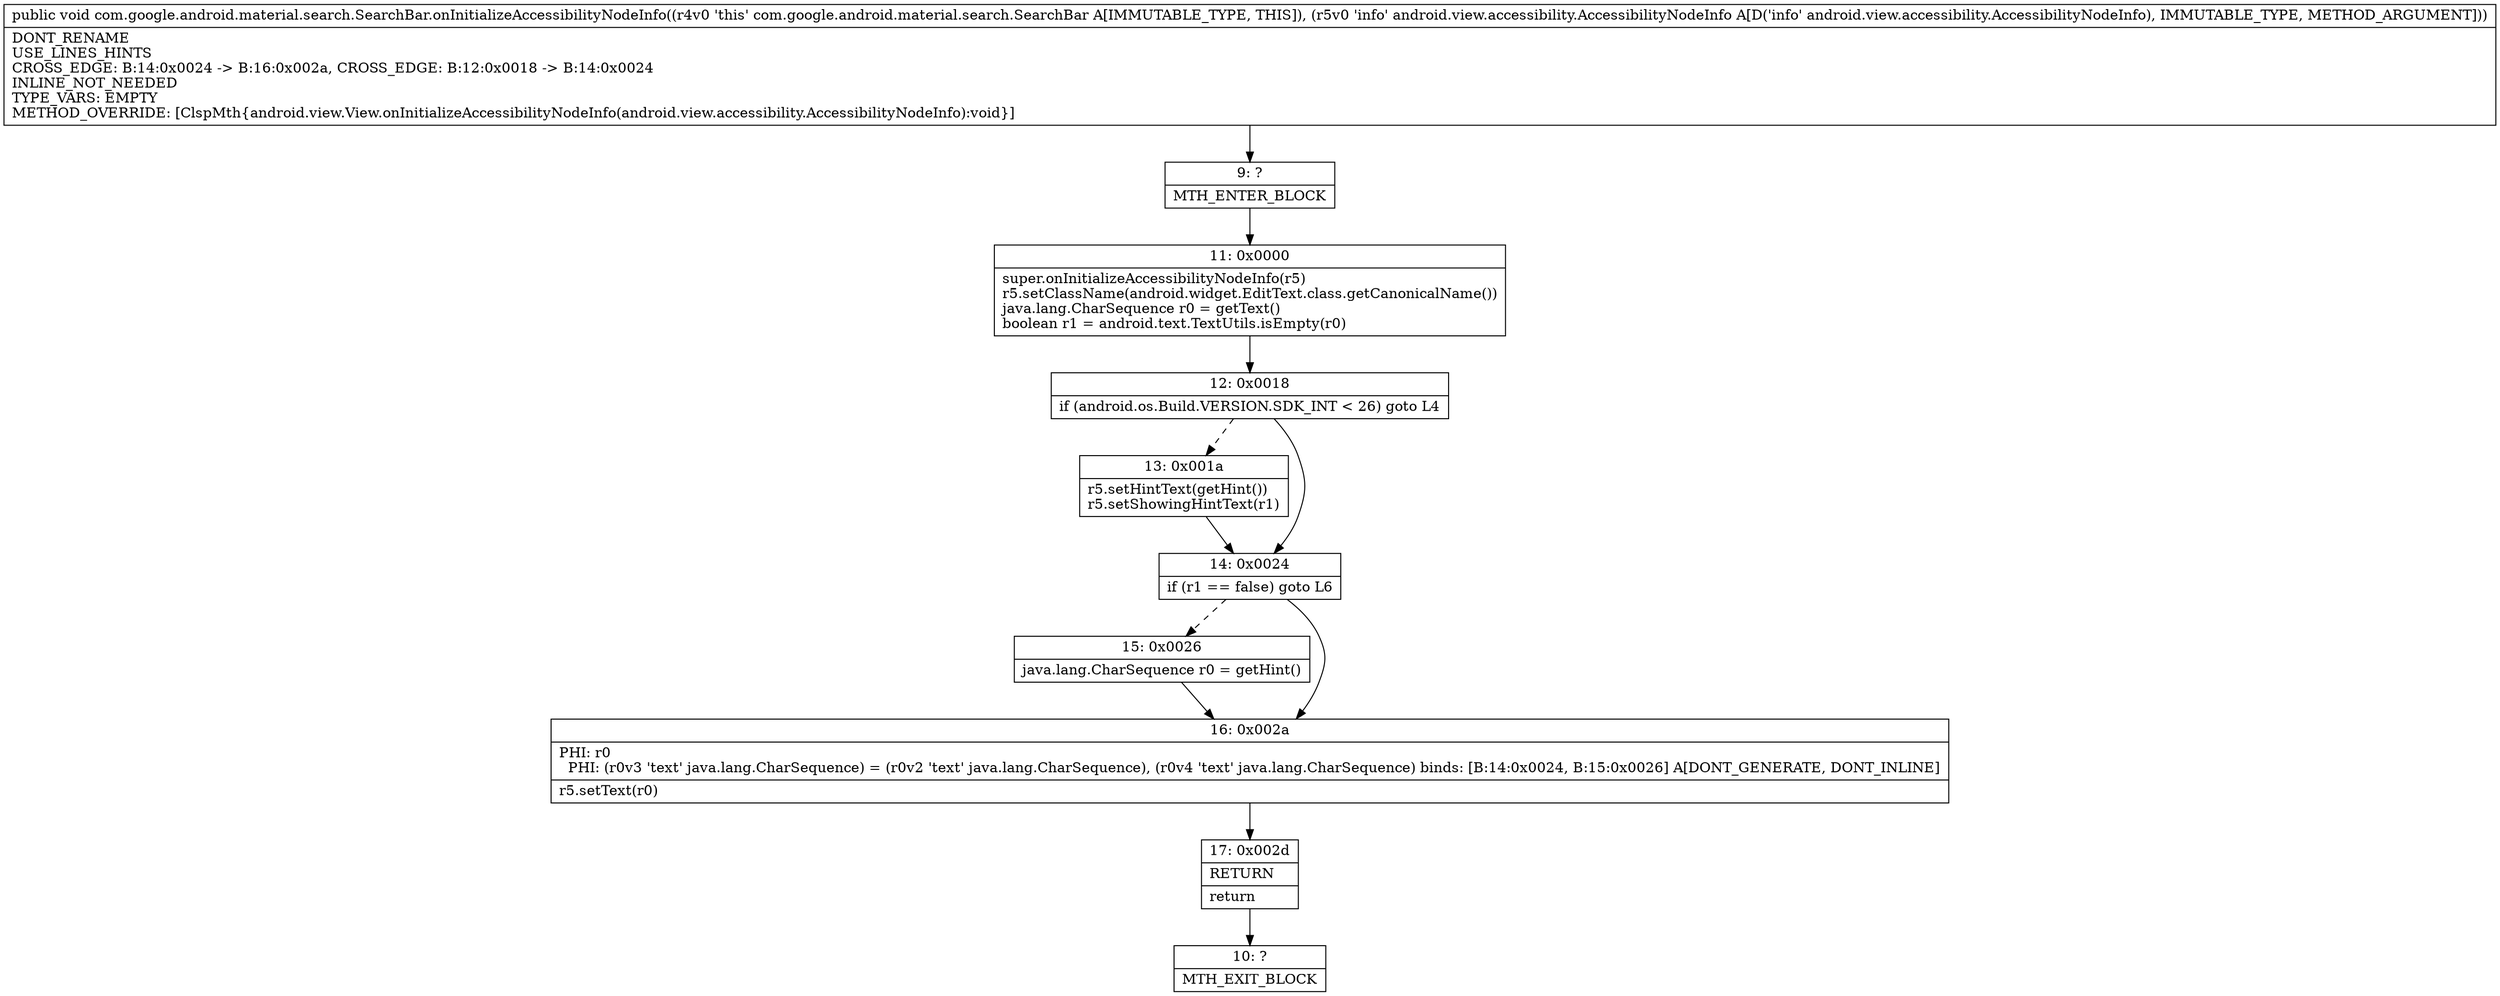 digraph "CFG forcom.google.android.material.search.SearchBar.onInitializeAccessibilityNodeInfo(Landroid\/view\/accessibility\/AccessibilityNodeInfo;)V" {
Node_9 [shape=record,label="{9\:\ ?|MTH_ENTER_BLOCK\l}"];
Node_11 [shape=record,label="{11\:\ 0x0000|super.onInitializeAccessibilityNodeInfo(r5)\lr5.setClassName(android.widget.EditText.class.getCanonicalName())\ljava.lang.CharSequence r0 = getText()\lboolean r1 = android.text.TextUtils.isEmpty(r0)\l}"];
Node_12 [shape=record,label="{12\:\ 0x0018|if (android.os.Build.VERSION.SDK_INT \< 26) goto L4\l}"];
Node_13 [shape=record,label="{13\:\ 0x001a|r5.setHintText(getHint())\lr5.setShowingHintText(r1)\l}"];
Node_14 [shape=record,label="{14\:\ 0x0024|if (r1 == false) goto L6\l}"];
Node_15 [shape=record,label="{15\:\ 0x0026|java.lang.CharSequence r0 = getHint()\l}"];
Node_16 [shape=record,label="{16\:\ 0x002a|PHI: r0 \l  PHI: (r0v3 'text' java.lang.CharSequence) = (r0v2 'text' java.lang.CharSequence), (r0v4 'text' java.lang.CharSequence) binds: [B:14:0x0024, B:15:0x0026] A[DONT_GENERATE, DONT_INLINE]\l|r5.setText(r0)\l}"];
Node_17 [shape=record,label="{17\:\ 0x002d|RETURN\l|return\l}"];
Node_10 [shape=record,label="{10\:\ ?|MTH_EXIT_BLOCK\l}"];
MethodNode[shape=record,label="{public void com.google.android.material.search.SearchBar.onInitializeAccessibilityNodeInfo((r4v0 'this' com.google.android.material.search.SearchBar A[IMMUTABLE_TYPE, THIS]), (r5v0 'info' android.view.accessibility.AccessibilityNodeInfo A[D('info' android.view.accessibility.AccessibilityNodeInfo), IMMUTABLE_TYPE, METHOD_ARGUMENT]))  | DONT_RENAME\lUSE_LINES_HINTS\lCROSS_EDGE: B:14:0x0024 \-\> B:16:0x002a, CROSS_EDGE: B:12:0x0018 \-\> B:14:0x0024\lINLINE_NOT_NEEDED\lTYPE_VARS: EMPTY\lMETHOD_OVERRIDE: [ClspMth\{android.view.View.onInitializeAccessibilityNodeInfo(android.view.accessibility.AccessibilityNodeInfo):void\}]\l}"];
MethodNode -> Node_9;Node_9 -> Node_11;
Node_11 -> Node_12;
Node_12 -> Node_13[style=dashed];
Node_12 -> Node_14;
Node_13 -> Node_14;
Node_14 -> Node_15[style=dashed];
Node_14 -> Node_16;
Node_15 -> Node_16;
Node_16 -> Node_17;
Node_17 -> Node_10;
}

